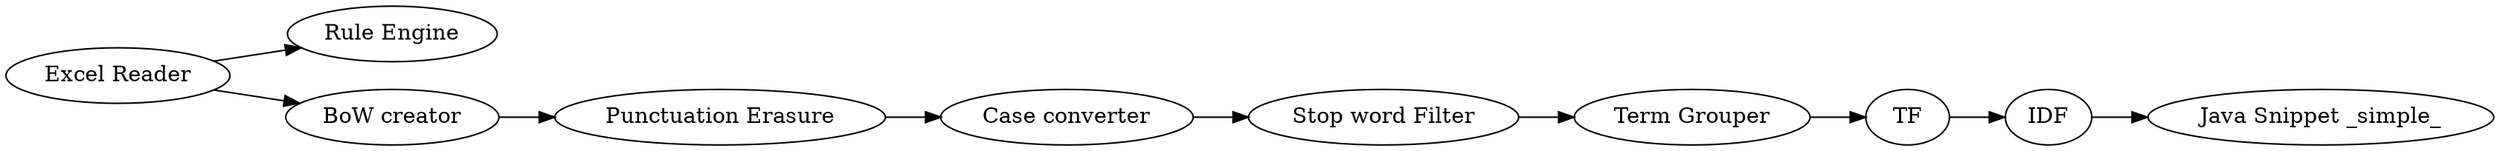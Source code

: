 digraph {
	41 -> 42
	38 -> 39
	9 -> 36
	36 -> 38
	39 -> 40
	8 -> 37
	37 -> 9
	41 -> 6
	6 -> 8
	42 [label="Rule Engine"]
	41 [label="Excel Reader"]
	36 [label="Term Grouper"]
	9 [label="Stop word Filter"]
	6 [label="BoW creator"]
	8 [label="Punctuation Erasure"]
	40 [label="Java Snippet _simple_"]
	39 [label=IDF]
	38 [label=TF]
	37 [label="Case converter"]
	rankdir=LR
}
